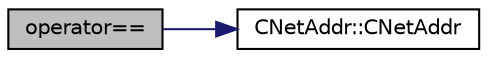 digraph "operator=="
{
  edge [fontname="Helvetica",fontsize="10",labelfontname="Helvetica",labelfontsize="10"];
  node [fontname="Helvetica",fontsize="10",shape=record];
  rankdir="LR";
  Node139 [label="operator==",height=0.2,width=0.4,color="black", fillcolor="grey75", style="filled", fontcolor="black"];
  Node139 -> Node140 [color="midnightblue",fontsize="10",style="solid",fontname="Helvetica"];
  Node140 [label="CNetAddr::CNetAddr",height=0.2,width=0.4,color="black", fillcolor="white", style="filled",URL="$d3/dc3/class_c_net_addr.html#ad997a7ab057fbeab1dd6601135f8e02d"];
}
